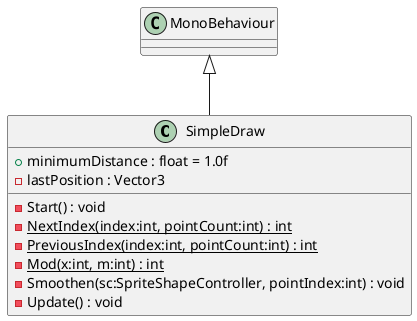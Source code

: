 @startuml
class SimpleDraw {
    + minimumDistance : float = 1.0f
    - lastPosition : Vector3
    - Start() : void
    - {static} NextIndex(index:int, pointCount:int) : int
    - {static} PreviousIndex(index:int, pointCount:int) : int
    - {static} Mod(x:int, m:int) : int
    - Smoothen(sc:SpriteShapeController, pointIndex:int) : void
    - Update() : void
}
MonoBehaviour <|-- SimpleDraw
@enduml
